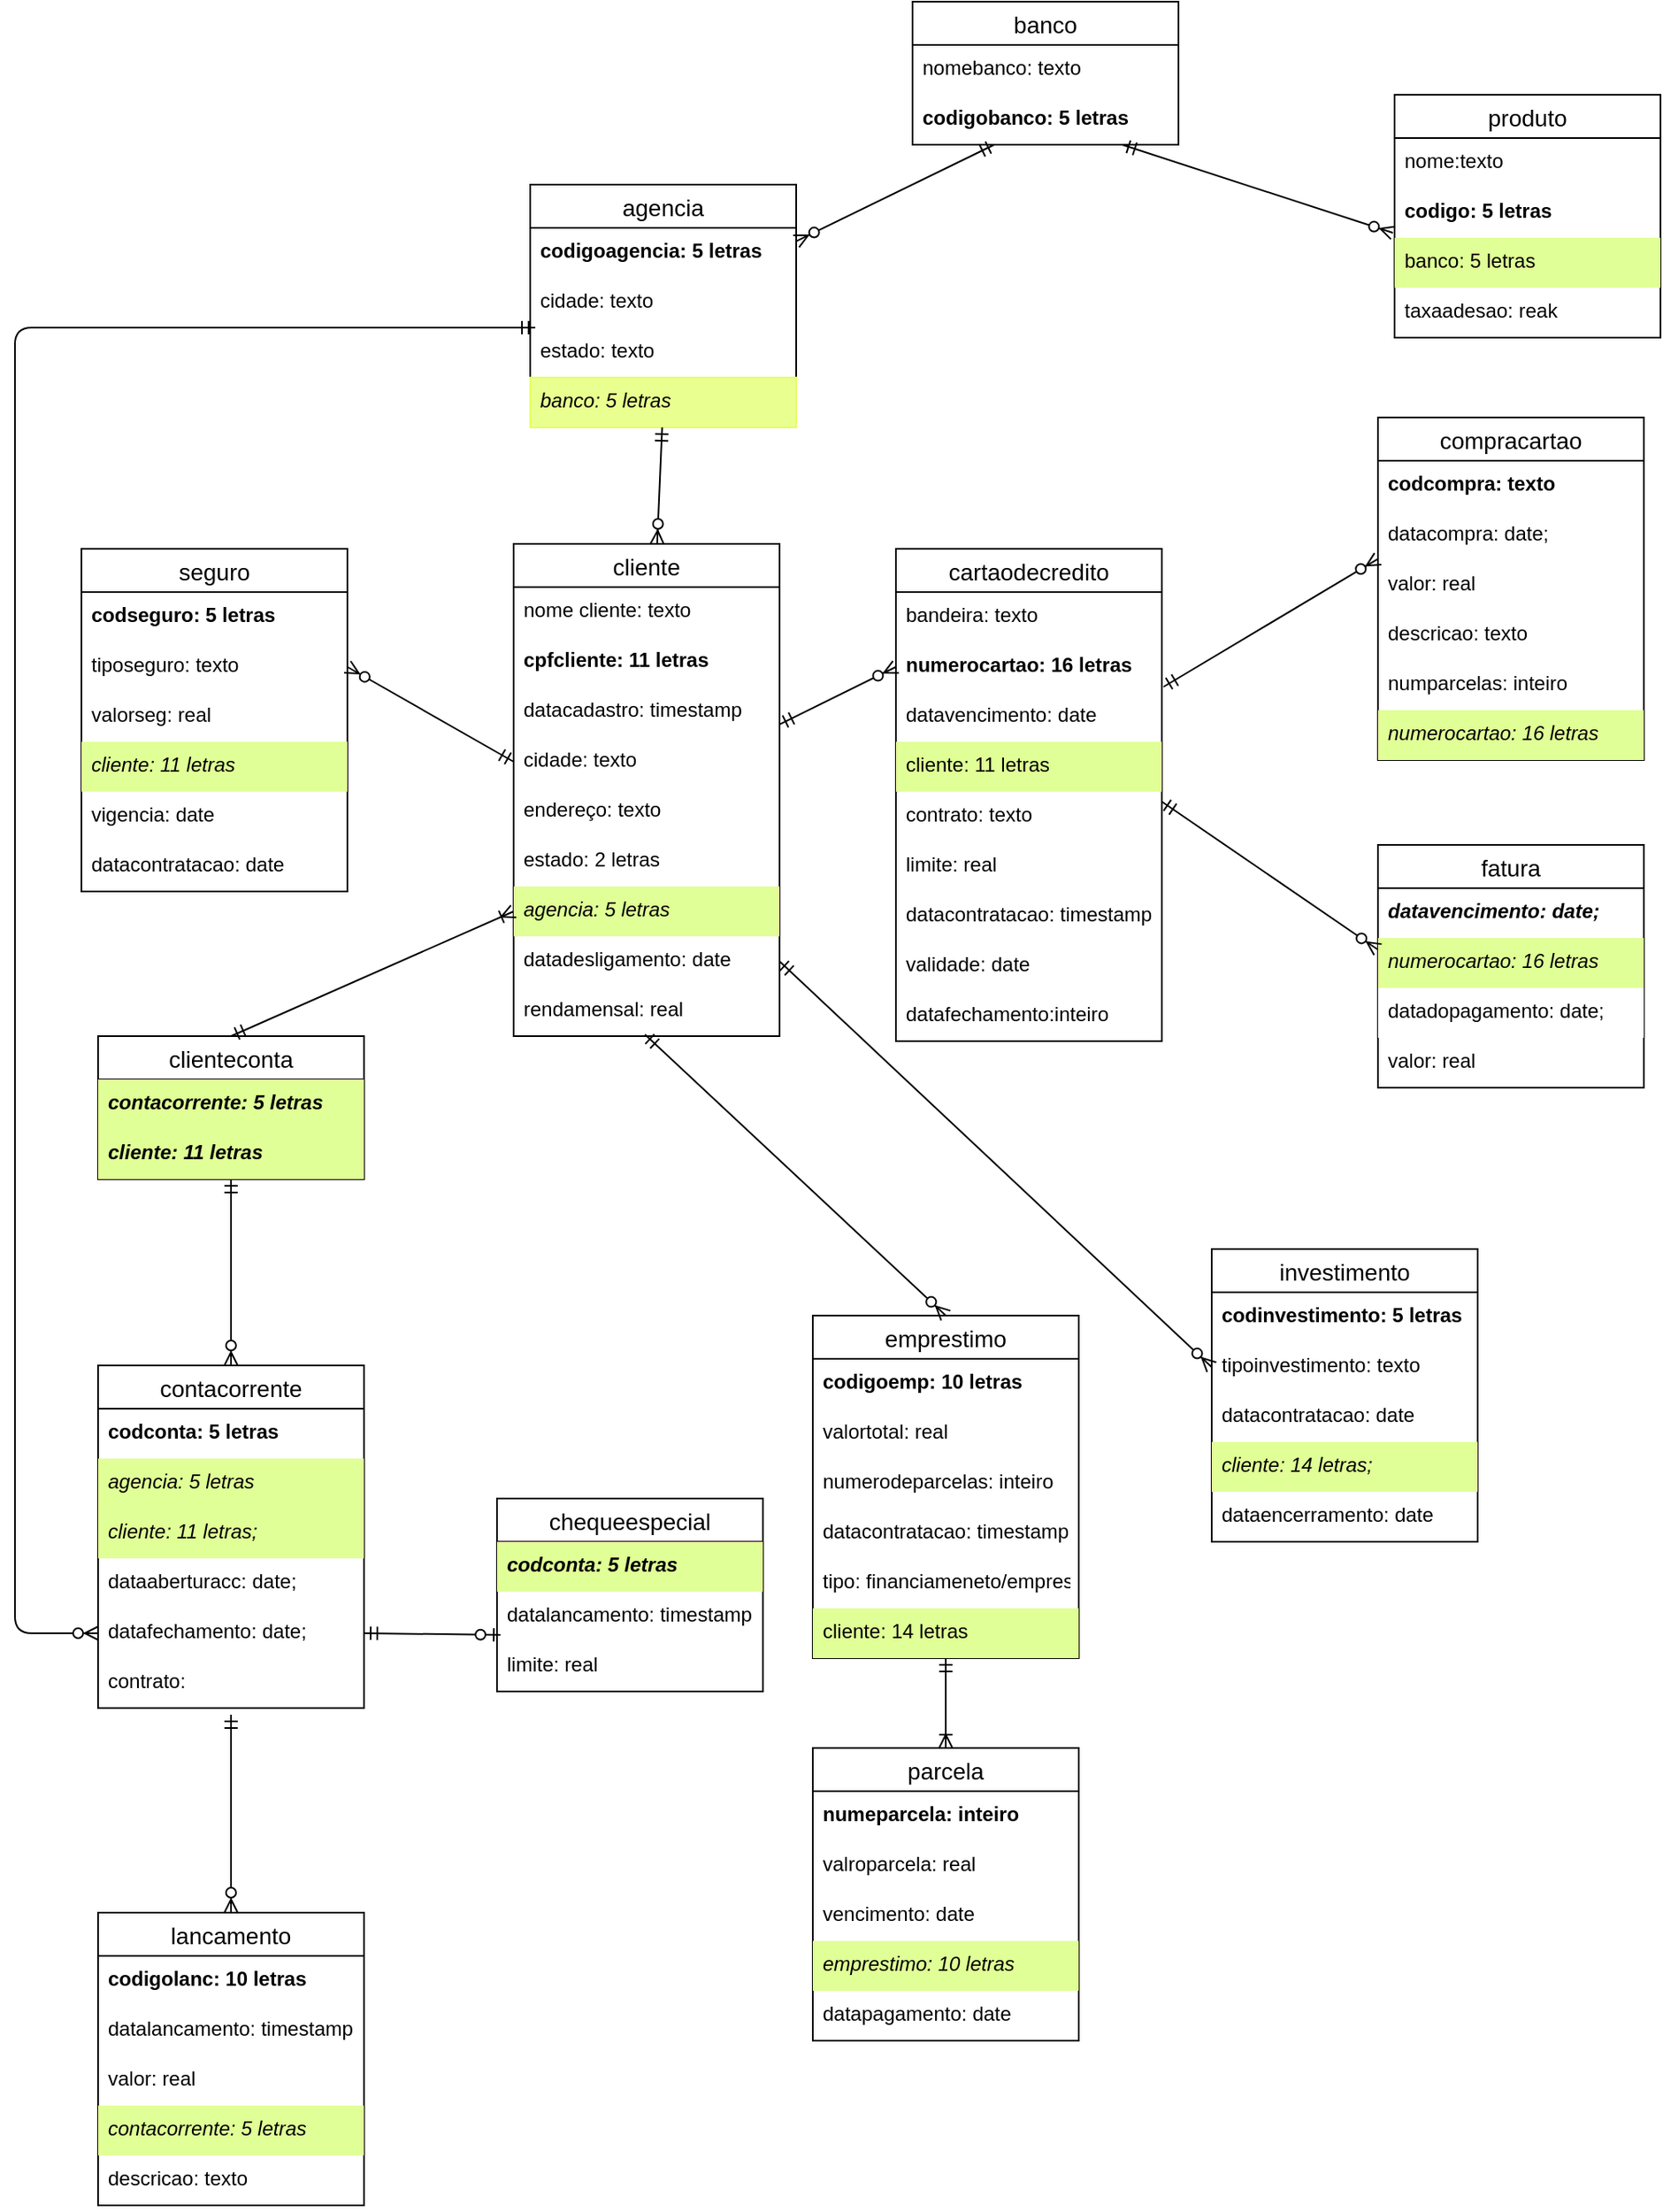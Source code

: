 <mxfile version="15.2.7" type="device"><diagram id="qvEmYFtBTujiIphWN4Cl" name="Page-1"><mxGraphModel dx="2249" dy="820" grid="1" gridSize="10" guides="1" tooltips="1" connect="1" arrows="1" fold="1" page="1" pageScale="1" pageWidth="827" pageHeight="1169" math="0" shadow="0"><root><mxCell id="0"/><mxCell id="1" parent="0"/><mxCell id="n-XSvS7HEFfExa5LXuh1-1" value="clienteconta" style="swimlane;fontStyle=0;childLayout=stackLayout;horizontal=1;startSize=26;horizontalStack=0;resizeParent=1;resizeParentMax=0;resizeLast=0;collapsible=1;marginBottom=0;align=center;fontSize=14;" parent="1" vertex="1"><mxGeometry x="-160" y="642" width="160" height="86" as="geometry"/></mxCell><mxCell id="n-XSvS7HEFfExa5LXuh1-2" value="contacorrente: 5 letras" style="text;strokeColor=none;fillColor=#E0FF96;spacingLeft=4;spacingRight=4;overflow=hidden;rotatable=0;points=[[0,0.5],[1,0.5]];portConstraint=eastwest;fontSize=12;fontStyle=3" parent="n-XSvS7HEFfExa5LXuh1-1" vertex="1"><mxGeometry y="26" width="160" height="30" as="geometry"/></mxCell><mxCell id="jQugFBlnfuk35SAyP-n4-70" value="cliente: 11 letras" style="text;strokeColor=none;fillColor=#E0FF96;spacingLeft=4;spacingRight=4;overflow=hidden;rotatable=0;points=[[0,0.5],[1,0.5]];portConstraint=eastwest;fontSize=12;fontStyle=3" vertex="1" parent="n-XSvS7HEFfExa5LXuh1-1"><mxGeometry y="56" width="160" height="30" as="geometry"/></mxCell><mxCell id="n-XSvS7HEFfExa5LXuh1-5" value="investimento" style="swimlane;fontStyle=0;childLayout=stackLayout;horizontal=1;startSize=26;horizontalStack=0;resizeParent=1;resizeParentMax=0;resizeLast=0;collapsible=1;marginBottom=0;align=center;fontSize=14;" parent="1" vertex="1"><mxGeometry x="510" y="770" width="160" height="176" as="geometry"/></mxCell><mxCell id="n-XSvS7HEFfExa5LXuh1-6" value="codinvestimento: 5 letras" style="text;strokeColor=none;fillColor=none;spacingLeft=4;spacingRight=4;overflow=hidden;rotatable=0;points=[[0,0.5],[1,0.5]];portConstraint=eastwest;fontSize=12;fontStyle=1" parent="n-XSvS7HEFfExa5LXuh1-5" vertex="1"><mxGeometry y="26" width="160" height="30" as="geometry"/></mxCell><mxCell id="n-XSvS7HEFfExa5LXuh1-7" value="tipoinvestimento: texto" style="text;strokeColor=none;fillColor=none;spacingLeft=4;spacingRight=4;overflow=hidden;rotatable=0;points=[[0,0.5],[1,0.5]];portConstraint=eastwest;fontSize=12;" parent="n-XSvS7HEFfExa5LXuh1-5" vertex="1"><mxGeometry y="56" width="160" height="30" as="geometry"/></mxCell><mxCell id="n-XSvS7HEFfExa5LXuh1-8" value="datacontratacao: date" style="text;strokeColor=none;fillColor=none;spacingLeft=4;spacingRight=4;overflow=hidden;rotatable=0;points=[[0,0.5],[1,0.5]];portConstraint=eastwest;fontSize=12;" parent="n-XSvS7HEFfExa5LXuh1-5" vertex="1"><mxGeometry y="86" width="160" height="30" as="geometry"/></mxCell><mxCell id="jQugFBlnfuk35SAyP-n4-60" value="cliente: 14 letras;" style="text;strokeColor=none;fillColor=#E0FF96;spacingLeft=4;spacingRight=4;overflow=hidden;rotatable=0;points=[[0,0.5],[1,0.5]];portConstraint=eastwest;fontSize=12;fontStyle=2" vertex="1" parent="n-XSvS7HEFfExa5LXuh1-5"><mxGeometry y="116" width="160" height="30" as="geometry"/></mxCell><mxCell id="jQugFBlnfuk35SAyP-n4-61" value="dataencerramento: date" style="text;strokeColor=none;fillColor=none;spacingLeft=4;spacingRight=4;overflow=hidden;rotatable=0;points=[[0,0.5],[1,0.5]];portConstraint=eastwest;fontSize=12;" vertex="1" parent="n-XSvS7HEFfExa5LXuh1-5"><mxGeometry y="146" width="160" height="30" as="geometry"/></mxCell><mxCell id="n-XSvS7HEFfExa5LXuh1-13" value="seguro" style="swimlane;fontStyle=0;childLayout=stackLayout;horizontal=1;startSize=26;horizontalStack=0;resizeParent=1;resizeParentMax=0;resizeLast=0;collapsible=1;marginBottom=0;align=center;fontSize=14;" parent="1" vertex="1"><mxGeometry x="-170" y="349" width="160" height="206" as="geometry"/></mxCell><mxCell id="n-XSvS7HEFfExa5LXuh1-14" value="codseguro: 5 letras" style="text;strokeColor=none;fillColor=none;spacingLeft=4;spacingRight=4;overflow=hidden;rotatable=0;points=[[0,0.5],[1,0.5]];portConstraint=eastwest;fontSize=12;fontStyle=1" parent="n-XSvS7HEFfExa5LXuh1-13" vertex="1"><mxGeometry y="26" width="160" height="30" as="geometry"/></mxCell><mxCell id="n-XSvS7HEFfExa5LXuh1-15" value="tiposeguro: texto" style="text;strokeColor=none;fillColor=none;spacingLeft=4;spacingRight=4;overflow=hidden;rotatable=0;points=[[0,0.5],[1,0.5]];portConstraint=eastwest;fontSize=12;" parent="n-XSvS7HEFfExa5LXuh1-13" vertex="1"><mxGeometry y="56" width="160" height="30" as="geometry"/></mxCell><mxCell id="n-XSvS7HEFfExa5LXuh1-16" value="valorseg: real" style="text;strokeColor=none;fillColor=none;spacingLeft=4;spacingRight=4;overflow=hidden;rotatable=0;points=[[0,0.5],[1,0.5]];portConstraint=eastwest;fontSize=12;" parent="n-XSvS7HEFfExa5LXuh1-13" vertex="1"><mxGeometry y="86" width="160" height="30" as="geometry"/></mxCell><mxCell id="jQugFBlnfuk35SAyP-n4-109" value="cliente: 11 letras" style="text;strokeColor=none;fillColor=#E0FF96;spacingLeft=4;spacingRight=4;overflow=hidden;rotatable=0;points=[[0,0.5],[1,0.5]];portConstraint=eastwest;fontSize=12;fontStyle=2" vertex="1" parent="n-XSvS7HEFfExa5LXuh1-13"><mxGeometry y="116" width="160" height="30" as="geometry"/></mxCell><mxCell id="jQugFBlnfuk35SAyP-n4-111" value="vigencia: date" style="text;strokeColor=none;fillColor=none;spacingLeft=4;spacingRight=4;overflow=hidden;rotatable=0;points=[[0,0.5],[1,0.5]];portConstraint=eastwest;fontSize=12;" vertex="1" parent="n-XSvS7HEFfExa5LXuh1-13"><mxGeometry y="146" width="160" height="30" as="geometry"/></mxCell><mxCell id="jQugFBlnfuk35SAyP-n4-112" value="datacontratacao: date" style="text;strokeColor=none;fillColor=none;spacingLeft=4;spacingRight=4;overflow=hidden;rotatable=0;points=[[0,0.5],[1,0.5]];portConstraint=eastwest;fontSize=12;" vertex="1" parent="n-XSvS7HEFfExa5LXuh1-13"><mxGeometry y="176" width="160" height="30" as="geometry"/></mxCell><mxCell id="n-XSvS7HEFfExa5LXuh1-17" value="agencia" style="swimlane;fontStyle=0;childLayout=stackLayout;horizontal=1;startSize=26;horizontalStack=0;resizeParent=1;resizeParentMax=0;resizeLast=0;collapsible=1;marginBottom=0;align=center;fontSize=14;" parent="1" vertex="1"><mxGeometry x="100" y="130" width="160" height="146" as="geometry"/></mxCell><mxCell id="n-XSvS7HEFfExa5LXuh1-18" value="codigoagencia: 5 letras" style="text;strokeColor=none;fillColor=none;spacingLeft=4;spacingRight=4;overflow=hidden;rotatable=0;points=[[0,0.5],[1,0.5]];portConstraint=eastwest;fontSize=12;fontStyle=1" parent="n-XSvS7HEFfExa5LXuh1-17" vertex="1"><mxGeometry y="26" width="160" height="30" as="geometry"/></mxCell><mxCell id="n-XSvS7HEFfExa5LXuh1-19" value="cidade: texto" style="text;strokeColor=none;fillColor=none;spacingLeft=4;spacingRight=4;overflow=hidden;rotatable=0;points=[[0,0.5],[1,0.5]];portConstraint=eastwest;fontSize=12;" parent="n-XSvS7HEFfExa5LXuh1-17" vertex="1"><mxGeometry y="56" width="160" height="30" as="geometry"/></mxCell><mxCell id="n-XSvS7HEFfExa5LXuh1-20" value="estado: texto" style="text;strokeColor=none;fillColor=none;spacingLeft=4;spacingRight=4;overflow=hidden;rotatable=0;points=[[0,0.5],[1,0.5]];portConstraint=eastwest;fontSize=12;" parent="n-XSvS7HEFfExa5LXuh1-17" vertex="1"><mxGeometry y="86" width="160" height="30" as="geometry"/></mxCell><mxCell id="jQugFBlnfuk35SAyP-n4-9" value="banco: 5 letras" style="text;strokeColor=#E5FF61;fillColor=#E9FF8F;spacingLeft=4;spacingRight=4;overflow=hidden;rotatable=0;points=[[0,0.5],[1,0.5]];portConstraint=eastwest;fontSize=12;fontStyle=2" vertex="1" parent="n-XSvS7HEFfExa5LXuh1-17"><mxGeometry y="116" width="160" height="30" as="geometry"/></mxCell><mxCell id="n-XSvS7HEFfExa5LXuh1-21" value="cliente" style="swimlane;fontStyle=0;childLayout=stackLayout;horizontal=1;startSize=26;horizontalStack=0;resizeParent=1;resizeParentMax=0;resizeLast=0;collapsible=1;marginBottom=0;align=center;fontSize=14;" parent="1" vertex="1"><mxGeometry x="90" y="346" width="160" height="296" as="geometry"/></mxCell><mxCell id="n-XSvS7HEFfExa5LXuh1-22" value="nome cliente: texto" style="text;strokeColor=none;fillColor=none;spacingLeft=4;spacingRight=4;overflow=hidden;rotatable=0;points=[[0,0.5],[1,0.5]];portConstraint=eastwest;fontSize=12;" parent="n-XSvS7HEFfExa5LXuh1-21" vertex="1"><mxGeometry y="26" width="160" height="30" as="geometry"/></mxCell><mxCell id="n-XSvS7HEFfExa5LXuh1-23" value="cpfcliente: 11 letras" style="text;strokeColor=none;fillColor=none;spacingLeft=4;spacingRight=4;overflow=hidden;rotatable=0;points=[[0,0.5],[1,0.5]];portConstraint=eastwest;fontSize=12;fontStyle=1" parent="n-XSvS7HEFfExa5LXuh1-21" vertex="1"><mxGeometry y="56" width="160" height="30" as="geometry"/></mxCell><mxCell id="n-XSvS7HEFfExa5LXuh1-24" value="datacadastro: timestamp" style="text;strokeColor=none;fillColor=none;spacingLeft=4;spacingRight=4;overflow=hidden;rotatable=0;points=[[0,0.5],[1,0.5]];portConstraint=eastwest;fontSize=12;" parent="n-XSvS7HEFfExa5LXuh1-21" vertex="1"><mxGeometry y="86" width="160" height="30" as="geometry"/></mxCell><mxCell id="jQugFBlnfuk35SAyP-n4-33" value="cidade: texto" style="text;strokeColor=none;fillColor=none;spacingLeft=4;spacingRight=4;overflow=hidden;rotatable=0;points=[[0,0.5],[1,0.5]];portConstraint=eastwest;fontSize=12;fontStyle=0" vertex="1" parent="n-XSvS7HEFfExa5LXuh1-21"><mxGeometry y="116" width="160" height="30" as="geometry"/></mxCell><mxCell id="jQugFBlnfuk35SAyP-n4-72" value="endereço: texto" style="text;strokeColor=none;fillColor=none;spacingLeft=4;spacingRight=4;overflow=hidden;rotatable=0;points=[[0,0.5],[1,0.5]];portConstraint=eastwest;fontSize=12;fontStyle=0" vertex="1" parent="n-XSvS7HEFfExa5LXuh1-21"><mxGeometry y="146" width="160" height="30" as="geometry"/></mxCell><mxCell id="jQugFBlnfuk35SAyP-n4-34" value="estado: 2 letras" style="text;strokeColor=none;fillColor=none;spacingLeft=4;spacingRight=4;overflow=hidden;rotatable=0;points=[[0,0.5],[1,0.5]];portConstraint=eastwest;fontSize=12;fontStyle=0" vertex="1" parent="n-XSvS7HEFfExa5LXuh1-21"><mxGeometry y="176" width="160" height="30" as="geometry"/></mxCell><mxCell id="jQugFBlnfuk35SAyP-n4-12" value="agencia: 5 letras" style="text;strokeColor=none;fillColor=#E0FF96;spacingLeft=4;spacingRight=4;overflow=hidden;rotatable=0;points=[[0,0.5],[1,0.5]];portConstraint=eastwest;fontSize=12;fontStyle=2" vertex="1" parent="n-XSvS7HEFfExa5LXuh1-21"><mxGeometry y="206" width="160" height="30" as="geometry"/></mxCell><mxCell id="jQugFBlnfuk35SAyP-n4-30" value="datadesligamento: date" style="text;strokeColor=none;fillColor=none;spacingLeft=4;spacingRight=4;overflow=hidden;rotatable=0;points=[[0,0.5],[1,0.5]];portConstraint=eastwest;fontSize=12;" vertex="1" parent="n-XSvS7HEFfExa5LXuh1-21"><mxGeometry y="236" width="160" height="30" as="geometry"/></mxCell><mxCell id="jQugFBlnfuk35SAyP-n4-71" value="rendamensal: real" style="text;strokeColor=none;fillColor=none;spacingLeft=4;spacingRight=4;overflow=hidden;rotatable=0;points=[[0,0.5],[1,0.5]];portConstraint=eastwest;fontSize=12;" vertex="1" parent="n-XSvS7HEFfExa5LXuh1-21"><mxGeometry y="266" width="160" height="30" as="geometry"/></mxCell><mxCell id="n-XSvS7HEFfExa5LXuh1-25" value="banco" style="swimlane;fontStyle=0;childLayout=stackLayout;horizontal=1;startSize=26;horizontalStack=0;resizeParent=1;resizeParentMax=0;resizeLast=0;collapsible=1;marginBottom=0;align=center;fontSize=14;" parent="1" vertex="1"><mxGeometry x="330" y="20" width="160" height="86" as="geometry"/></mxCell><mxCell id="n-XSvS7HEFfExa5LXuh1-26" value="nomebanco: texto" style="text;strokeColor=none;fillColor=none;spacingLeft=4;spacingRight=4;overflow=hidden;rotatable=0;points=[[0,0.5],[1,0.5]];portConstraint=eastwest;fontSize=12;" parent="n-XSvS7HEFfExa5LXuh1-25" vertex="1"><mxGeometry y="26" width="160" height="30" as="geometry"/></mxCell><mxCell id="n-XSvS7HEFfExa5LXuh1-27" value="codigobanco: 5 letras" style="text;strokeColor=none;fillColor=none;spacingLeft=4;spacingRight=4;overflow=hidden;rotatable=0;points=[[0,0.5],[1,0.5]];portConstraint=eastwest;fontSize=12;fontStyle=1" parent="n-XSvS7HEFfExa5LXuh1-25" vertex="1"><mxGeometry y="56" width="160" height="30" as="geometry"/></mxCell><mxCell id="jQugFBlnfuk35SAyP-n4-1" value="cartaodecredito" style="swimlane;fontStyle=0;childLayout=stackLayout;horizontal=1;startSize=26;horizontalStack=0;resizeParent=1;resizeParentMax=0;resizeLast=0;collapsible=1;marginBottom=0;align=center;fontSize=14;" vertex="1" parent="1"><mxGeometry x="320" y="349" width="160" height="296" as="geometry"/></mxCell><mxCell id="jQugFBlnfuk35SAyP-n4-2" value="bandeira: texto" style="text;strokeColor=none;fillColor=none;spacingLeft=4;spacingRight=4;overflow=hidden;rotatable=0;points=[[0,0.5],[1,0.5]];portConstraint=eastwest;fontSize=12;" vertex="1" parent="jQugFBlnfuk35SAyP-n4-1"><mxGeometry y="26" width="160" height="30" as="geometry"/></mxCell><mxCell id="jQugFBlnfuk35SAyP-n4-3" value="numerocartao: 16 letras" style="text;strokeColor=none;fillColor=none;spacingLeft=4;spacingRight=4;overflow=hidden;rotatable=0;points=[[0,0.5],[1,0.5]];portConstraint=eastwest;fontSize=12;fontStyle=1" vertex="1" parent="jQugFBlnfuk35SAyP-n4-1"><mxGeometry y="56" width="160" height="30" as="geometry"/></mxCell><mxCell id="jQugFBlnfuk35SAyP-n4-4" value="datavencimento: date" style="text;strokeColor=none;fillColor=none;spacingLeft=4;spacingRight=4;overflow=hidden;rotatable=0;points=[[0,0.5],[1,0.5]];portConstraint=eastwest;fontSize=12;" vertex="1" parent="jQugFBlnfuk35SAyP-n4-1"><mxGeometry y="86" width="160" height="30" as="geometry"/></mxCell><mxCell id="jQugFBlnfuk35SAyP-n4-37" value="cliente: 11 letras" style="text;strokeColor=none;fillColor=#E0FF96;spacingLeft=4;spacingRight=4;overflow=hidden;rotatable=0;points=[[0,0.5],[1,0.5]];portConstraint=eastwest;fontSize=12;" vertex="1" parent="jQugFBlnfuk35SAyP-n4-1"><mxGeometry y="116" width="160" height="30" as="geometry"/></mxCell><mxCell id="jQugFBlnfuk35SAyP-n4-89" value="contrato: texto" style="text;strokeColor=none;fillColor=none;spacingLeft=4;spacingRight=4;overflow=hidden;rotatable=0;points=[[0,0.5],[1,0.5]];portConstraint=eastwest;fontSize=12;" vertex="1" parent="jQugFBlnfuk35SAyP-n4-1"><mxGeometry y="146" width="160" height="30" as="geometry"/></mxCell><mxCell id="jQugFBlnfuk35SAyP-n4-90" value="limite: real" style="text;strokeColor=none;fillColor=none;spacingLeft=4;spacingRight=4;overflow=hidden;rotatable=0;points=[[0,0.5],[1,0.5]];portConstraint=eastwest;fontSize=12;" vertex="1" parent="jQugFBlnfuk35SAyP-n4-1"><mxGeometry y="176" width="160" height="30" as="geometry"/></mxCell><mxCell id="jQugFBlnfuk35SAyP-n4-92" value="datacontratacao: timestamp" style="text;strokeColor=none;fillColor=none;spacingLeft=4;spacingRight=4;overflow=hidden;rotatable=0;points=[[0,0.5],[1,0.5]];portConstraint=eastwest;fontSize=12;" vertex="1" parent="jQugFBlnfuk35SAyP-n4-1"><mxGeometry y="206" width="160" height="30" as="geometry"/></mxCell><mxCell id="jQugFBlnfuk35SAyP-n4-93" value="validade: date" style="text;strokeColor=none;fillColor=none;spacingLeft=4;spacingRight=4;overflow=hidden;rotatable=0;points=[[0,0.5],[1,0.5]];portConstraint=eastwest;fontSize=12;" vertex="1" parent="jQugFBlnfuk35SAyP-n4-1"><mxGeometry y="236" width="160" height="30" as="geometry"/></mxCell><mxCell id="jQugFBlnfuk35SAyP-n4-105" value="datafechamento:inteiro" style="text;strokeColor=none;fillColor=none;spacingLeft=4;spacingRight=4;overflow=hidden;rotatable=0;points=[[0,0.5],[1,0.5]];portConstraint=eastwest;fontSize=12;" vertex="1" parent="jQugFBlnfuk35SAyP-n4-1"><mxGeometry y="266" width="160" height="30" as="geometry"/></mxCell><mxCell id="jQugFBlnfuk35SAyP-n4-5" value="emprestimo" style="swimlane;fontStyle=0;childLayout=stackLayout;horizontal=1;startSize=26;horizontalStack=0;resizeParent=1;resizeParentMax=0;resizeLast=0;collapsible=1;marginBottom=0;align=center;fontSize=14;" vertex="1" parent="1"><mxGeometry x="270" y="810" width="160" height="206" as="geometry"/></mxCell><mxCell id="jQugFBlnfuk35SAyP-n4-6" value="codigoemp: 10 letras" style="text;strokeColor=none;fillColor=none;spacingLeft=4;spacingRight=4;overflow=hidden;rotatable=0;points=[[0,0.5],[1,0.5]];portConstraint=eastwest;fontSize=12;fontStyle=1" vertex="1" parent="jQugFBlnfuk35SAyP-n4-5"><mxGeometry y="26" width="160" height="30" as="geometry"/></mxCell><mxCell id="jQugFBlnfuk35SAyP-n4-7" value="valortotal: real" style="text;strokeColor=none;fillColor=none;spacingLeft=4;spacingRight=4;overflow=hidden;rotatable=0;points=[[0,0.5],[1,0.5]];portConstraint=eastwest;fontSize=12;" vertex="1" parent="jQugFBlnfuk35SAyP-n4-5"><mxGeometry y="56" width="160" height="30" as="geometry"/></mxCell><mxCell id="jQugFBlnfuk35SAyP-n4-8" value="numerodeparcelas: inteiro" style="text;strokeColor=none;fillColor=none;spacingLeft=4;spacingRight=4;overflow=hidden;rotatable=0;points=[[0,0.5],[1,0.5]];portConstraint=eastwest;fontSize=12;" vertex="1" parent="jQugFBlnfuk35SAyP-n4-5"><mxGeometry y="86" width="160" height="30" as="geometry"/></mxCell><mxCell id="jQugFBlnfuk35SAyP-n4-57" value="datacontratacao: timestamp;" style="text;strokeColor=none;fillColor=none;spacingLeft=4;spacingRight=4;overflow=hidden;rotatable=0;points=[[0,0.5],[1,0.5]];portConstraint=eastwest;fontSize=12;" vertex="1" parent="jQugFBlnfuk35SAyP-n4-5"><mxGeometry y="116" width="160" height="30" as="geometry"/></mxCell><mxCell id="jQugFBlnfuk35SAyP-n4-58" value="tipo: financiameneto/emprestimo" style="text;strokeColor=none;fillColor=none;spacingLeft=4;spacingRight=4;overflow=hidden;rotatable=0;points=[[0,0.5],[1,0.5]];portConstraint=eastwest;fontSize=12;" vertex="1" parent="jQugFBlnfuk35SAyP-n4-5"><mxGeometry y="146" width="160" height="30" as="geometry"/></mxCell><mxCell id="jQugFBlnfuk35SAyP-n4-59" value="cliente: 14 letras" style="text;strokeColor=none;fillColor=#E0FF96;spacingLeft=4;spacingRight=4;overflow=hidden;rotatable=0;points=[[0,0.5],[1,0.5]];portConstraint=eastwest;fontSize=12;" vertex="1" parent="jQugFBlnfuk35SAyP-n4-5"><mxGeometry y="176" width="160" height="30" as="geometry"/></mxCell><mxCell id="jQugFBlnfuk35SAyP-n4-10" value="" style="fontSize=12;html=1;endArrow=ERzeroToMany;endFill=1;startArrow=ERmandOne;startFill=0;" edge="1" parent="1" source="n-XSvS7HEFfExa5LXuh1-27" target="n-XSvS7HEFfExa5LXuh1-17"><mxGeometry width="100" height="100" relative="1" as="geometry"><mxPoint x="670" y="420" as="sourcePoint"/><mxPoint x="770" y="320" as="targetPoint"/></mxGeometry></mxCell><mxCell id="jQugFBlnfuk35SAyP-n4-11" value="" style="fontSize=12;html=1;endArrow=ERmandOne;endFill=0;startArrow=ERzeroToMany;startFill=1;" edge="1" parent="1" source="n-XSvS7HEFfExa5LXuh1-21" target="jQugFBlnfuk35SAyP-n4-9"><mxGeometry width="100" height="100" relative="1" as="geometry"><mxPoint x="670" y="420" as="sourcePoint"/><mxPoint x="400" y="370" as="targetPoint"/></mxGeometry></mxCell><mxCell id="jQugFBlnfuk35SAyP-n4-13" value="produto" style="swimlane;fontStyle=0;childLayout=stackLayout;horizontal=1;startSize=26;horizontalStack=0;resizeParent=1;resizeParentMax=0;resizeLast=0;collapsible=1;marginBottom=0;align=center;fontSize=14;" vertex="1" parent="1"><mxGeometry x="620" y="76" width="160" height="146" as="geometry"/></mxCell><mxCell id="jQugFBlnfuk35SAyP-n4-14" value="nome:texto" style="text;strokeColor=none;fillColor=none;spacingLeft=4;spacingRight=4;overflow=hidden;rotatable=0;points=[[0,0.5],[1,0.5]];portConstraint=eastwest;fontSize=12;" vertex="1" parent="jQugFBlnfuk35SAyP-n4-13"><mxGeometry y="26" width="160" height="30" as="geometry"/></mxCell><mxCell id="jQugFBlnfuk35SAyP-n4-15" value="codigo: 5 letras" style="text;strokeColor=none;fillColor=none;spacingLeft=4;spacingRight=4;overflow=hidden;rotatable=0;points=[[0,0.5],[1,0.5]];portConstraint=eastwest;fontSize=12;fontStyle=1" vertex="1" parent="jQugFBlnfuk35SAyP-n4-13"><mxGeometry y="56" width="160" height="30" as="geometry"/></mxCell><mxCell id="jQugFBlnfuk35SAyP-n4-16" value="banco: 5 letras" style="text;strokeColor=none;fillColor=#E0FF96;spacingLeft=4;spacingRight=4;overflow=hidden;rotatable=0;points=[[0,0.5],[1,0.5]];portConstraint=eastwest;fontSize=12;" vertex="1" parent="jQugFBlnfuk35SAyP-n4-13"><mxGeometry y="86" width="160" height="30" as="geometry"/></mxCell><mxCell id="jQugFBlnfuk35SAyP-n4-31" value="taxaadesao: reak" style="text;strokeColor=none;fillColor=none;spacingLeft=4;spacingRight=4;overflow=hidden;rotatable=0;points=[[0,0.5],[1,0.5]];portConstraint=eastwest;fontSize=12;" vertex="1" parent="jQugFBlnfuk35SAyP-n4-13"><mxGeometry y="116" width="160" height="30" as="geometry"/></mxCell><mxCell id="jQugFBlnfuk35SAyP-n4-18" value="" style="fontSize=12;html=1;endArrow=ERmandOne;endFill=0;exitX=-0.006;exitY=0.9;exitDx=0;exitDy=0;startArrow=ERzeroToMany;startFill=1;exitPerimeter=0;" edge="1" parent="1" source="jQugFBlnfuk35SAyP-n4-15" target="n-XSvS7HEFfExa5LXuh1-27"><mxGeometry width="100" height="100" relative="1" as="geometry"><mxPoint x="670" y="680" as="sourcePoint"/><mxPoint x="770" y="580" as="targetPoint"/></mxGeometry></mxCell><mxCell id="jQugFBlnfuk35SAyP-n4-20" value="" style="fontSize=12;html=1;endArrow=ERoneToMany;endFill=0;startArrow=ERmandOne;startFill=0;exitX=0.5;exitY=0;exitDx=0;exitDy=0;entryX=0;entryY=0.5;entryDx=0;entryDy=0;" edge="1" parent="1" source="n-XSvS7HEFfExa5LXuh1-1" target="jQugFBlnfuk35SAyP-n4-12"><mxGeometry width="100" height="100" relative="1" as="geometry"><mxPoint x="250" y="521" as="sourcePoint"/><mxPoint x="162" y="520" as="targetPoint"/></mxGeometry></mxCell><mxCell id="jQugFBlnfuk35SAyP-n4-21" value="" style="fontSize=12;html=1;endArrow=ERmandOne;endFill=0;startArrow=ERzeroToMany;startFill=1;exitX=0.5;exitY=0;exitDx=0;exitDy=0;entryX=0.494;entryY=0.967;entryDx=0;entryDy=0;entryPerimeter=0;" edge="1" parent="1" source="jQugFBlnfuk35SAyP-n4-5" target="jQugFBlnfuk35SAyP-n4-71"><mxGeometry width="100" height="100" relative="1" as="geometry"><mxPoint x="414" y="680" as="sourcePoint"/><mxPoint x="189" y="650" as="targetPoint"/></mxGeometry></mxCell><mxCell id="jQugFBlnfuk35SAyP-n4-22" style="edgeStyle=none;rounded=0;orthogonalLoop=1;jettySize=auto;html=1;entryX=0.5;entryY=0;entryDx=0;entryDy=0;startArrow=ERoneToMany;startFill=0;endArrow=ERmandOne;endFill=0;" edge="1" parent="1" source="jQugFBlnfuk35SAyP-n4-5" target="jQugFBlnfuk35SAyP-n4-5"><mxGeometry relative="1" as="geometry"/></mxCell><mxCell id="jQugFBlnfuk35SAyP-n4-23" style="edgeStyle=none;rounded=0;orthogonalLoop=1;jettySize=auto;html=1;exitX=0.75;exitY=0;exitDx=0;exitDy=0;startArrow=ERoneToMany;startFill=0;endArrow=ERmandOne;endFill=0;" edge="1" parent="1" source="jQugFBlnfuk35SAyP-n4-5" target="jQugFBlnfuk35SAyP-n4-5"><mxGeometry relative="1" as="geometry"/></mxCell><mxCell id="jQugFBlnfuk35SAyP-n4-24" value="" style="fontSize=12;html=1;endArrow=ERmandOne;endFill=0;startArrow=ERzeroToMany;startFill=1;exitX=0;exitY=0.5;exitDx=0;exitDy=0;entryX=1;entryY=0.5;entryDx=0;entryDy=0;" edge="1" parent="1" source="n-XSvS7HEFfExa5LXuh1-7" target="jQugFBlnfuk35SAyP-n4-30"><mxGeometry width="100" height="100" relative="1" as="geometry"><mxPoint x="513.5" y="705" as="sourcePoint"/><mxPoint x="510" y="600" as="targetPoint"/></mxGeometry></mxCell><mxCell id="jQugFBlnfuk35SAyP-n4-25" value="" style="fontSize=12;html=1;endArrow=ERmandOne;endFill=0;startArrow=ERzeroToMany;startFill=1;exitX=0;exitY=0.5;exitDx=0;exitDy=0;" edge="1" parent="1" source="jQugFBlnfuk35SAyP-n4-3" target="n-XSvS7HEFfExa5LXuh1-21"><mxGeometry width="100" height="100" relative="1" as="geometry"><mxPoint x="570" y="405.882" as="sourcePoint"/><mxPoint x="480" y="390" as="targetPoint"/></mxGeometry></mxCell><mxCell id="jQugFBlnfuk35SAyP-n4-27" value="" style="fontSize=12;html=1;endArrow=ERmandOne;endFill=0;startArrow=ERzeroToMany;startFill=1;entryX=0;entryY=0.5;entryDx=0;entryDy=0;exitX=1;exitY=0.5;exitDx=0;exitDy=0;" edge="1" parent="1" source="n-XSvS7HEFfExa5LXuh1-15" target="jQugFBlnfuk35SAyP-n4-33"><mxGeometry width="100" height="100" relative="1" as="geometry"><mxPoint x="263.5" y="685" as="sourcePoint"/><mxPoint x="260" y="580" as="targetPoint"/></mxGeometry></mxCell><mxCell id="jQugFBlnfuk35SAyP-n4-38" value="fatura" style="swimlane;fontStyle=0;childLayout=stackLayout;horizontal=1;startSize=26;horizontalStack=0;resizeParent=1;resizeParentMax=0;resizeLast=0;collapsible=1;marginBottom=0;align=center;fontSize=14;" vertex="1" parent="1"><mxGeometry x="610" y="527" width="160" height="146" as="geometry"/></mxCell><mxCell id="jQugFBlnfuk35SAyP-n4-39" value="datavencimento: date;" style="text;strokeColor=none;fillColor=none;spacingLeft=4;spacingRight=4;overflow=hidden;rotatable=0;points=[[0,0.5],[1,0.5]];portConstraint=eastwest;fontSize=12;fontStyle=3" vertex="1" parent="jQugFBlnfuk35SAyP-n4-38"><mxGeometry y="26" width="160" height="30" as="geometry"/></mxCell><mxCell id="jQugFBlnfuk35SAyP-n4-40" value="numerocartao: 16 letras" style="text;strokeColor=none;fillColor=#E0FF96;spacingLeft=4;spacingRight=4;overflow=hidden;rotatable=0;points=[[0,0.5],[1,0.5]];portConstraint=eastwest;fontSize=12;fontStyle=2" vertex="1" parent="jQugFBlnfuk35SAyP-n4-38"><mxGeometry y="56" width="160" height="30" as="geometry"/></mxCell><mxCell id="jQugFBlnfuk35SAyP-n4-91" value="datadopagamento: date;" style="text;strokeColor=none;fillColor=#FFFFFF;spacingLeft=4;spacingRight=4;overflow=hidden;rotatable=0;points=[[0,0.5],[1,0.5]];portConstraint=eastwest;fontSize=12;fontStyle=0" vertex="1" parent="jQugFBlnfuk35SAyP-n4-38"><mxGeometry y="86" width="160" height="30" as="geometry"/></mxCell><mxCell id="jQugFBlnfuk35SAyP-n4-110" value="valor: real" style="text;strokeColor=none;fillColor=none;spacingLeft=4;spacingRight=4;overflow=hidden;rotatable=0;points=[[0,0.5],[1,0.5]];portConstraint=eastwest;fontSize=12;fontStyle=0" vertex="1" parent="jQugFBlnfuk35SAyP-n4-38"><mxGeometry y="116" width="160" height="30" as="geometry"/></mxCell><mxCell id="jQugFBlnfuk35SAyP-n4-43" value="" style="fontSize=12;html=1;endArrow=ERmandOne;endFill=0;startArrow=ERzeroToMany;startFill=1;entryX=1.006;entryY=0.9;entryDx=0;entryDy=0;entryPerimeter=0;exitX=0;exitY=-0.033;exitDx=0;exitDy=0;exitPerimeter=0;" edge="1" parent="1" source="jQugFBlnfuk35SAyP-n4-47" target="jQugFBlnfuk35SAyP-n4-3"><mxGeometry width="100" height="100" relative="1" as="geometry"><mxPoint x="620" y="470" as="sourcePoint"/><mxPoint x="260" y="485.368" as="targetPoint"/></mxGeometry></mxCell><mxCell id="jQugFBlnfuk35SAyP-n4-45" value="compracartao" style="swimlane;fontStyle=0;childLayout=stackLayout;horizontal=1;startSize=26;horizontalStack=0;resizeParent=1;resizeParentMax=0;resizeLast=0;collapsible=1;marginBottom=0;align=center;fontSize=14;" vertex="1" parent="1"><mxGeometry x="610" y="270" width="160" height="206" as="geometry"/></mxCell><mxCell id="jQugFBlnfuk35SAyP-n4-46" value="codcompra: texto" style="text;strokeColor=none;fillColor=none;spacingLeft=4;spacingRight=4;overflow=hidden;rotatable=0;points=[[0,0.5],[1,0.5]];portConstraint=eastwest;fontSize=12;fontStyle=1" vertex="1" parent="jQugFBlnfuk35SAyP-n4-45"><mxGeometry y="26" width="160" height="30" as="geometry"/></mxCell><mxCell id="jQugFBlnfuk35SAyP-n4-49" value="datacompra: date;" style="text;strokeColor=none;fillColor=none;spacingLeft=4;spacingRight=4;overflow=hidden;rotatable=0;points=[[0,0.5],[1,0.5]];portConstraint=eastwest;fontSize=12;fontStyle=0" vertex="1" parent="jQugFBlnfuk35SAyP-n4-45"><mxGeometry y="56" width="160" height="30" as="geometry"/></mxCell><mxCell id="jQugFBlnfuk35SAyP-n4-47" value="valor: real" style="text;strokeColor=none;fillColor=none;spacingLeft=4;spacingRight=4;overflow=hidden;rotatable=0;points=[[0,0.5],[1,0.5]];portConstraint=eastwest;fontSize=12;fontStyle=0" vertex="1" parent="jQugFBlnfuk35SAyP-n4-45"><mxGeometry y="86" width="160" height="30" as="geometry"/></mxCell><mxCell id="jQugFBlnfuk35SAyP-n4-99" value="descricao: texto" style="text;strokeColor=none;fillColor=none;spacingLeft=4;spacingRight=4;overflow=hidden;rotatable=0;points=[[0,0.5],[1,0.5]];portConstraint=eastwest;fontSize=12;fontStyle=0" vertex="1" parent="jQugFBlnfuk35SAyP-n4-45"><mxGeometry y="116" width="160" height="30" as="geometry"/></mxCell><mxCell id="jQugFBlnfuk35SAyP-n4-100" value="numparcelas: inteiro" style="text;strokeColor=none;fillColor=none;spacingLeft=4;spacingRight=4;overflow=hidden;rotatable=0;points=[[0,0.5],[1,0.5]];portConstraint=eastwest;fontSize=12;fontStyle=0" vertex="1" parent="jQugFBlnfuk35SAyP-n4-45"><mxGeometry y="146" width="160" height="30" as="geometry"/></mxCell><mxCell id="jQugFBlnfuk35SAyP-n4-102" value="numerocartao: 16 letras" style="text;strokeColor=none;fillColor=#E0FF96;spacingLeft=4;spacingRight=4;overflow=hidden;rotatable=0;points=[[0,0.5],[1,0.5]];portConstraint=eastwest;fontSize=12;fontStyle=2" vertex="1" parent="jQugFBlnfuk35SAyP-n4-45"><mxGeometry y="176" width="160" height="30" as="geometry"/></mxCell><mxCell id="jQugFBlnfuk35SAyP-n4-50" value="parcela" style="swimlane;fontStyle=0;childLayout=stackLayout;horizontal=1;startSize=26;horizontalStack=0;resizeParent=1;resizeParentMax=0;resizeLast=0;collapsible=1;marginBottom=0;align=center;fontSize=14;" vertex="1" parent="1"><mxGeometry x="270" y="1070" width="160" height="176" as="geometry"/></mxCell><mxCell id="jQugFBlnfuk35SAyP-n4-51" value="numeparcela: inteiro" style="text;strokeColor=none;fillColor=none;spacingLeft=4;spacingRight=4;overflow=hidden;rotatable=0;points=[[0,0.5],[1,0.5]];portConstraint=eastwest;fontSize=12;fontStyle=1" vertex="1" parent="jQugFBlnfuk35SAyP-n4-50"><mxGeometry y="26" width="160" height="30" as="geometry"/></mxCell><mxCell id="jQugFBlnfuk35SAyP-n4-52" value="valroparcela: real" style="text;strokeColor=none;fillColor=none;spacingLeft=4;spacingRight=4;overflow=hidden;rotatable=0;points=[[0,0.5],[1,0.5]];portConstraint=eastwest;fontSize=12;" vertex="1" parent="jQugFBlnfuk35SAyP-n4-50"><mxGeometry y="56" width="160" height="30" as="geometry"/></mxCell><mxCell id="jQugFBlnfuk35SAyP-n4-56" value="vencimento: date" style="text;strokeColor=none;fillColor=none;spacingLeft=4;spacingRight=4;overflow=hidden;rotatable=0;points=[[0,0.5],[1,0.5]];portConstraint=eastwest;fontSize=12;" vertex="1" parent="jQugFBlnfuk35SAyP-n4-50"><mxGeometry y="86" width="160" height="30" as="geometry"/></mxCell><mxCell id="jQugFBlnfuk35SAyP-n4-55" value="emprestimo: 10 letras" style="text;strokeColor=none;fillColor=#E0FF96;spacingLeft=4;spacingRight=4;overflow=hidden;rotatable=0;points=[[0,0.5],[1,0.5]];portConstraint=eastwest;fontSize=12;fontStyle=2" vertex="1" parent="jQugFBlnfuk35SAyP-n4-50"><mxGeometry y="116" width="160" height="30" as="geometry"/></mxCell><mxCell id="jQugFBlnfuk35SAyP-n4-62" value="datapagamento: date" style="text;strokeColor=none;fillColor=none;spacingLeft=4;spacingRight=4;overflow=hidden;rotatable=0;points=[[0,0.5],[1,0.5]];portConstraint=eastwest;fontSize=12;" vertex="1" parent="jQugFBlnfuk35SAyP-n4-50"><mxGeometry y="146" width="160" height="30" as="geometry"/></mxCell><mxCell id="jQugFBlnfuk35SAyP-n4-54" value="" style="fontSize=12;html=1;endArrow=ERmandOne;endFill=0;startArrow=ERoneToMany;startFill=0;exitX=0.5;exitY=0;exitDx=0;exitDy=0;" edge="1" parent="1" source="jQugFBlnfuk35SAyP-n4-50" target="jQugFBlnfuk35SAyP-n4-59"><mxGeometry width="100" height="100" relative="1" as="geometry"><mxPoint x="639.04" y="840.002" as="sourcePoint"/><mxPoint x="420" y="910" as="targetPoint"/></mxGeometry></mxCell><mxCell id="jQugFBlnfuk35SAyP-n4-63" value="contacorrente" style="swimlane;fontStyle=0;childLayout=stackLayout;horizontal=1;startSize=26;horizontalStack=0;resizeParent=1;resizeParentMax=0;resizeLast=0;collapsible=1;marginBottom=0;align=center;fontSize=14;" vertex="1" parent="1"><mxGeometry x="-160" y="840" width="160" height="206" as="geometry"/></mxCell><mxCell id="jQugFBlnfuk35SAyP-n4-64" value="codconta: 5 letras" style="text;strokeColor=none;fillColor=none;spacingLeft=4;spacingRight=4;overflow=hidden;rotatable=0;points=[[0,0.5],[1,0.5]];portConstraint=eastwest;fontSize=12;fontStyle=1" vertex="1" parent="jQugFBlnfuk35SAyP-n4-63"><mxGeometry y="26" width="160" height="30" as="geometry"/></mxCell><mxCell id="jQugFBlnfuk35SAyP-n4-75" value="agencia: 5 letras" style="text;strokeColor=none;fillColor=#E0FF96;spacingLeft=4;spacingRight=4;overflow=hidden;rotatable=0;points=[[0,0.5],[1,0.5]];portConstraint=eastwest;fontSize=12;fontStyle=2" vertex="1" parent="jQugFBlnfuk35SAyP-n4-63"><mxGeometry y="56" width="160" height="30" as="geometry"/></mxCell><mxCell id="jQugFBlnfuk35SAyP-n4-68" value="cliente: 11 letras;" style="text;strokeColor=none;fillColor=#E0FF96;spacingLeft=4;spacingRight=4;overflow=hidden;rotatable=0;points=[[0,0.5],[1,0.5]];portConstraint=eastwest;fontSize=12;fontStyle=2" vertex="1" parent="jQugFBlnfuk35SAyP-n4-63"><mxGeometry y="86" width="160" height="30" as="geometry"/></mxCell><mxCell id="jQugFBlnfuk35SAyP-n4-65" value="dataaberturacc: date;" style="text;strokeColor=none;fillColor=none;spacingLeft=4;spacingRight=4;overflow=hidden;rotatable=0;points=[[0,0.5],[1,0.5]];portConstraint=eastwest;fontSize=12;" vertex="1" parent="jQugFBlnfuk35SAyP-n4-63"><mxGeometry y="116" width="160" height="30" as="geometry"/></mxCell><mxCell id="jQugFBlnfuk35SAyP-n4-66" value="datafechamento: date;" style="text;strokeColor=none;fillColor=none;spacingLeft=4;spacingRight=4;overflow=hidden;rotatable=0;points=[[0,0.5],[1,0.5]];portConstraint=eastwest;fontSize=12;" vertex="1" parent="jQugFBlnfuk35SAyP-n4-63"><mxGeometry y="146" width="160" height="30" as="geometry"/></mxCell><mxCell id="jQugFBlnfuk35SAyP-n4-73" value="contrato:" style="text;strokeColor=none;fillColor=none;spacingLeft=4;spacingRight=4;overflow=hidden;rotatable=0;points=[[0,0.5],[1,0.5]];portConstraint=eastwest;fontSize=12;" vertex="1" parent="jQugFBlnfuk35SAyP-n4-63"><mxGeometry y="176" width="160" height="30" as="geometry"/></mxCell><mxCell id="jQugFBlnfuk35SAyP-n4-69" value="" style="fontSize=12;html=1;endArrow=ERmandOne;endFill=0;startArrow=ERzeroToMany;startFill=1;exitX=0.5;exitY=0;exitDx=0;exitDy=0;" edge="1" parent="1" source="jQugFBlnfuk35SAyP-n4-63" target="jQugFBlnfuk35SAyP-n4-70"><mxGeometry width="100" height="100" relative="1" as="geometry"><mxPoint x="321.04" y="1015.99" as="sourcePoint"/><mxPoint x="182.08" y="828.01" as="targetPoint"/></mxGeometry></mxCell><mxCell id="jQugFBlnfuk35SAyP-n4-74" value="" style="fontSize=12;html=1;endArrow=ERmandOne;endFill=0;startArrow=ERzeroToMany;startFill=1;entryX=0.019;entryY=0;entryDx=0;entryDy=0;edgeStyle=elbowEdgeStyle;entryPerimeter=0;" edge="1" parent="1" source="jQugFBlnfuk35SAyP-n4-66" target="n-XSvS7HEFfExa5LXuh1-20"><mxGeometry width="100" height="100" relative="1" as="geometry"><mxPoint x="-180" y="365" as="sourcePoint"/><mxPoint x="-10" y="260" as="targetPoint"/><Array as="points"><mxPoint x="-210" y="550"/></Array></mxGeometry></mxCell><mxCell id="jQugFBlnfuk35SAyP-n4-76" value="lancamento" style="swimlane;fontStyle=0;childLayout=stackLayout;horizontal=1;startSize=26;horizontalStack=0;resizeParent=1;resizeParentMax=0;resizeLast=0;collapsible=1;marginBottom=0;align=center;fontSize=14;" vertex="1" parent="1"><mxGeometry x="-160" y="1169" width="160" height="176" as="geometry"/></mxCell><mxCell id="jQugFBlnfuk35SAyP-n4-77" value="codigolanc: 10 letras" style="text;strokeColor=none;fillColor=none;spacingLeft=4;spacingRight=4;overflow=hidden;rotatable=0;points=[[0,0.5],[1,0.5]];portConstraint=eastwest;fontSize=12;fontStyle=1" vertex="1" parent="jQugFBlnfuk35SAyP-n4-76"><mxGeometry y="26" width="160" height="30" as="geometry"/></mxCell><mxCell id="jQugFBlnfuk35SAyP-n4-78" value="datalancamento: timestamp" style="text;strokeColor=none;fillColor=none;spacingLeft=4;spacingRight=4;overflow=hidden;rotatable=0;points=[[0,0.5],[1,0.5]];portConstraint=eastwest;fontSize=12;fontStyle=0" vertex="1" parent="jQugFBlnfuk35SAyP-n4-76"><mxGeometry y="56" width="160" height="30" as="geometry"/></mxCell><mxCell id="jQugFBlnfuk35SAyP-n4-79" value="valor: real" style="text;strokeColor=none;fillColor=none;spacingLeft=4;spacingRight=4;overflow=hidden;rotatable=0;points=[[0,0.5],[1,0.5]];portConstraint=eastwest;fontSize=12;fontStyle=0" vertex="1" parent="jQugFBlnfuk35SAyP-n4-76"><mxGeometry y="86" width="160" height="30" as="geometry"/></mxCell><mxCell id="jQugFBlnfuk35SAyP-n4-81" value="contacorrente: 5 letras" style="text;strokeColor=none;fillColor=#E0FF96;spacingLeft=4;spacingRight=4;overflow=hidden;rotatable=0;points=[[0,0.5],[1,0.5]];portConstraint=eastwest;fontSize=12;fontStyle=2" vertex="1" parent="jQugFBlnfuk35SAyP-n4-76"><mxGeometry y="116" width="160" height="30" as="geometry"/></mxCell><mxCell id="jQugFBlnfuk35SAyP-n4-94" value="descricao: texto" style="text;strokeColor=none;fillColor=none;spacingLeft=4;spacingRight=4;overflow=hidden;rotatable=0;points=[[0,0.5],[1,0.5]];portConstraint=eastwest;fontSize=12;fontStyle=0" vertex="1" parent="jQugFBlnfuk35SAyP-n4-76"><mxGeometry y="146" width="160" height="30" as="geometry"/></mxCell><mxCell id="jQugFBlnfuk35SAyP-n4-80" value="" style="fontSize=12;html=1;endArrow=ERmandOne;endFill=0;startArrow=ERzeroToMany;startFill=1;" edge="1" parent="1"><mxGeometry width="100" height="100" relative="1" as="geometry"><mxPoint x="-80" y="1169" as="sourcePoint"/><mxPoint x="-80" y="1050" as="targetPoint"/></mxGeometry></mxCell><mxCell id="jQugFBlnfuk35SAyP-n4-82" value="chequeespecial" style="swimlane;fontStyle=0;childLayout=stackLayout;horizontal=1;startSize=26;horizontalStack=0;resizeParent=1;resizeParentMax=0;resizeLast=0;collapsible=1;marginBottom=0;align=center;fontSize=14;" vertex="1" parent="1"><mxGeometry x="80" y="920" width="160" height="116" as="geometry"/></mxCell><mxCell id="jQugFBlnfuk35SAyP-n4-88" value="codconta: 5 letras" style="text;strokeColor=none;fillColor=#E0FF96;spacingLeft=4;spacingRight=4;overflow=hidden;rotatable=0;points=[[0,0.5],[1,0.5]];portConstraint=eastwest;fontSize=12;fontStyle=3" vertex="1" parent="jQugFBlnfuk35SAyP-n4-82"><mxGeometry y="26" width="160" height="30" as="geometry"/></mxCell><mxCell id="jQugFBlnfuk35SAyP-n4-84" value="datalancamento: timestamp" style="text;strokeColor=none;fillColor=none;spacingLeft=4;spacingRight=4;overflow=hidden;rotatable=0;points=[[0,0.5],[1,0.5]];portConstraint=eastwest;fontSize=12;fontStyle=0" vertex="1" parent="jQugFBlnfuk35SAyP-n4-82"><mxGeometry y="56" width="160" height="30" as="geometry"/></mxCell><mxCell id="jQugFBlnfuk35SAyP-n4-85" value="limite: real" style="text;strokeColor=none;fillColor=none;spacingLeft=4;spacingRight=4;overflow=hidden;rotatable=0;points=[[0,0.5],[1,0.5]];portConstraint=eastwest;fontSize=12;fontStyle=0" vertex="1" parent="jQugFBlnfuk35SAyP-n4-82"><mxGeometry y="86" width="160" height="30" as="geometry"/></mxCell><mxCell id="jQugFBlnfuk35SAyP-n4-87" value="" style="fontSize=12;html=1;endArrow=ERmandOne;endFill=0;startArrow=ERzeroToOne;startFill=1;entryX=1;entryY=0.5;entryDx=0;entryDy=0;exitX=0.013;exitY=-0.133;exitDx=0;exitDy=0;exitPerimeter=0;" edge="1" parent="1" source="jQugFBlnfuk35SAyP-n4-85" target="jQugFBlnfuk35SAyP-n4-66"><mxGeometry width="100" height="100" relative="1" as="geometry"><mxPoint x="40" y="1066" as="sourcePoint"/><mxPoint x="40" y="977" as="targetPoint"/></mxGeometry></mxCell><mxCell id="jQugFBlnfuk35SAyP-n4-103" value="" style="fontSize=12;html=1;endArrow=ERmandOne;endFill=0;startArrow=ERzeroToMany;startFill=1;entryX=1;entryY=1.2;entryDx=0;entryDy=0;entryPerimeter=0;exitX=0;exitY=0.233;exitDx=0;exitDy=0;exitPerimeter=0;" edge="1" parent="1" source="jQugFBlnfuk35SAyP-n4-40" target="jQugFBlnfuk35SAyP-n4-37"><mxGeometry width="100" height="100" relative="1" as="geometry"><mxPoint x="710" y="385.01" as="sourcePoint"/><mxPoint x="490.96" y="442" as="targetPoint"/></mxGeometry></mxCell></root></mxGraphModel></diagram></mxfile>